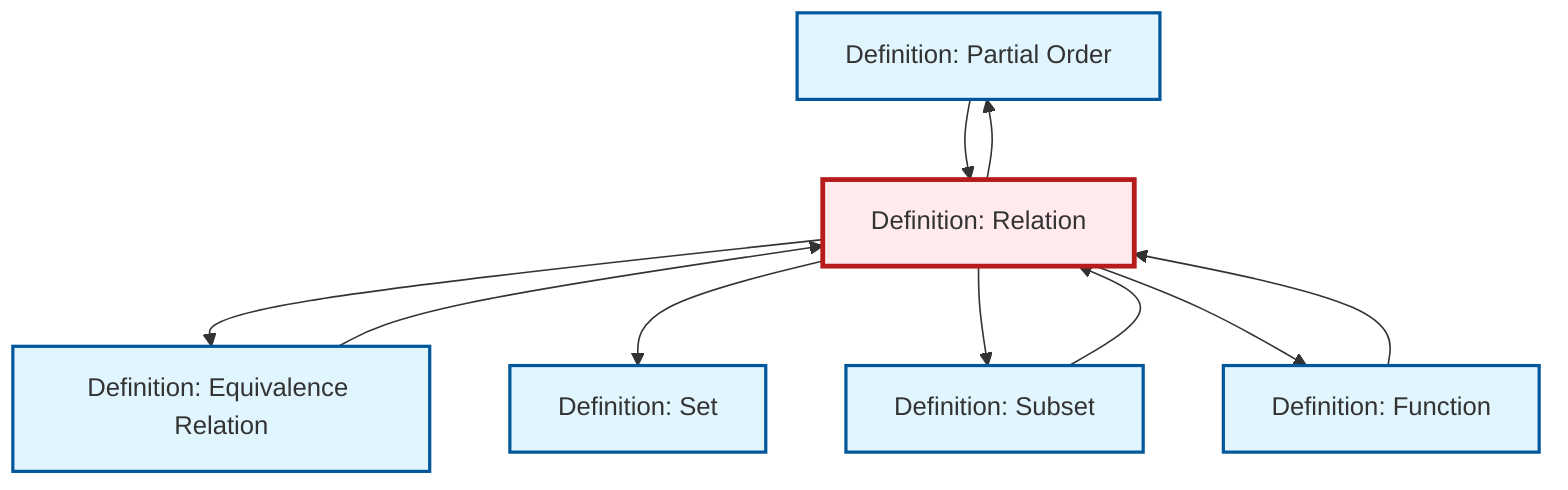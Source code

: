 graph TD
    classDef definition fill:#e1f5fe,stroke:#01579b,stroke-width:2px
    classDef theorem fill:#f3e5f5,stroke:#4a148c,stroke-width:2px
    classDef axiom fill:#fff3e0,stroke:#e65100,stroke-width:2px
    classDef example fill:#e8f5e9,stroke:#1b5e20,stroke-width:2px
    classDef current fill:#ffebee,stroke:#b71c1c,stroke-width:3px
    def-partial-order["Definition: Partial Order"]:::definition
    def-relation["Definition: Relation"]:::definition
    def-equivalence-relation["Definition: Equivalence Relation"]:::definition
    def-subset["Definition: Subset"]:::definition
    def-set["Definition: Set"]:::definition
    def-function["Definition: Function"]:::definition
    def-relation --> def-equivalence-relation
    def-equivalence-relation --> def-relation
    def-partial-order --> def-relation
    def-function --> def-relation
    def-relation --> def-set
    def-relation --> def-partial-order
    def-subset --> def-relation
    def-relation --> def-subset
    def-relation --> def-function
    class def-relation current
